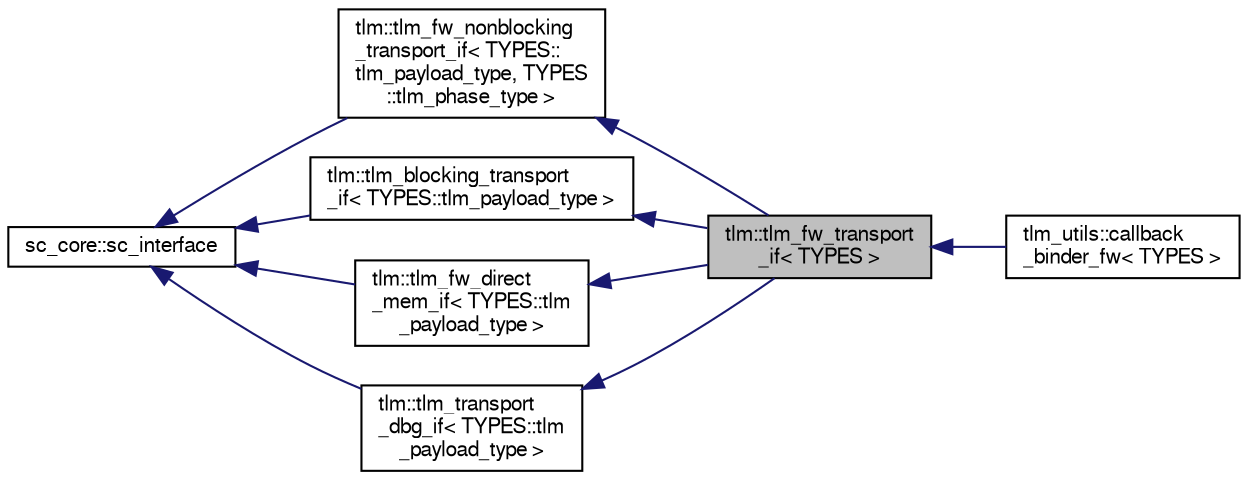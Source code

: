 digraph "tlm::tlm_fw_transport_if&lt; TYPES &gt;"
{
  edge [fontname="FreeSans",fontsize="10",labelfontname="FreeSans",labelfontsize="10"];
  node [fontname="FreeSans",fontsize="10",shape=record];
  rankdir="LR";
  Node0 [label="tlm::tlm_fw_transport\l_if\< TYPES \>",height=0.2,width=0.4,color="black", fillcolor="grey75", style="filled", fontcolor="black"];
  Node1 -> Node0 [dir="back",color="midnightblue",fontsize="10",style="solid",fontname="FreeSans"];
  Node1 [label="tlm::tlm_fw_nonblocking\l_transport_if\< TYPES::\ltlm_payload_type, TYPES\l::tlm_phase_type \>",height=0.2,width=0.4,color="black", fillcolor="white", style="filled",URL="$a02423.html"];
  Node2 -> Node1 [dir="back",color="midnightblue",fontsize="10",style="solid",fontname="FreeSans"];
  Node2 [label="sc_core::sc_interface",height=0.2,width=0.4,color="black", fillcolor="white", style="filled",URL="/mnt/c/Users/fangk/Documents/hdl-playground/lib/systemc-2.3.3/objdir/docs/sysc/doxygen/systemc.tag$a01196.html"];
  Node3 -> Node0 [dir="back",color="midnightblue",fontsize="10",style="solid",fontname="FreeSans"];
  Node3 [label="tlm::tlm_blocking_transport\l_if\< TYPES::tlm_payload_type \>",height=0.2,width=0.4,color="black", fillcolor="white", style="filled",URL="$a02431.html"];
  Node2 -> Node3 [dir="back",color="midnightblue",fontsize="10",style="solid",fontname="FreeSans"];
  Node4 -> Node0 [dir="back",color="midnightblue",fontsize="10",style="solid",fontname="FreeSans"];
  Node4 [label="tlm::tlm_fw_direct\l_mem_if\< TYPES::tlm\l_payload_type \>",height=0.2,width=0.4,color="black", fillcolor="white", style="filled",URL="$a02435.html"];
  Node2 -> Node4 [dir="back",color="midnightblue",fontsize="10",style="solid",fontname="FreeSans"];
  Node5 -> Node0 [dir="back",color="midnightblue",fontsize="10",style="solid",fontname="FreeSans"];
  Node5 [label="tlm::tlm_transport\l_dbg_if\< TYPES::tlm\l_payload_type \>",height=0.2,width=0.4,color="black", fillcolor="white", style="filled",URL="$a02443.html"];
  Node2 -> Node5 [dir="back",color="midnightblue",fontsize="10",style="solid",fontname="FreeSans"];
  Node0 -> Node6 [dir="back",color="midnightblue",fontsize="10",style="solid",fontname="FreeSans"];
  Node6 [label="tlm_utils::callback\l_binder_fw\< TYPES \>",height=0.2,width=0.4,color="black", fillcolor="white", style="filled",URL="$a02591.html"];
}

